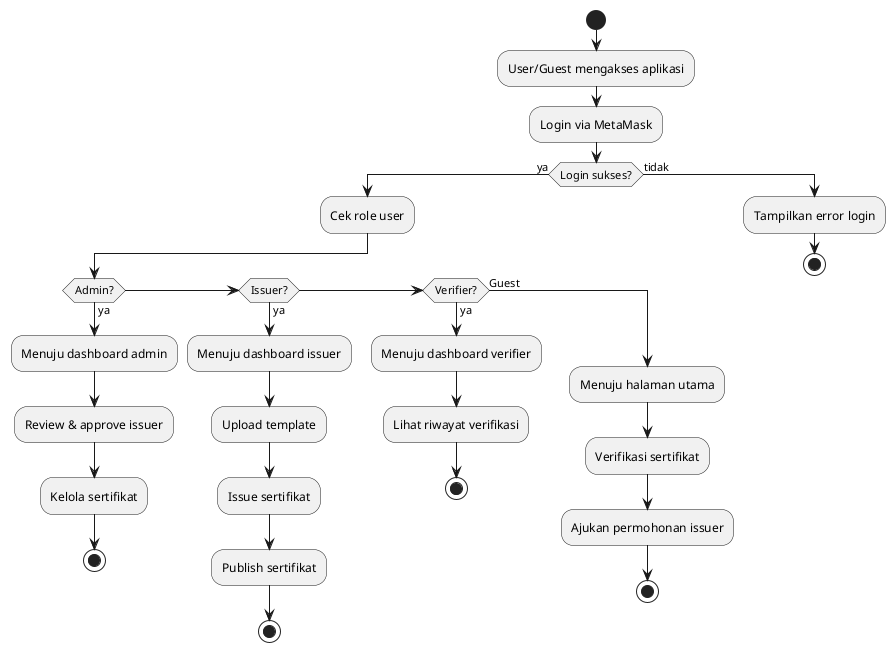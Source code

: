 @startuml
' Activity Diagram Utama Sistem Sertifikat
start
:User/Guest mengakses aplikasi;
:Login via MetaMask;
if (Login sukses?) then (ya)
  :Cek role user;
  if (Admin?) then (ya)
    :Menuju dashboard admin;
    :Review & approve issuer;
    :Kelola sertifikat;
    stop
  elseif (Issuer?) then (ya)
    :Menuju dashboard issuer;
    :Upload template;
    :Issue sertifikat;
    :Publish sertifikat;
    stop
  elseif (Verifier?) then (ya)
    :Menuju dashboard verifier;
    :Lihat riwayat verifikasi;
    stop
  else (Guest)
    :Menuju halaman utama;
    :Verifikasi sertifikat;
    :Ajukan permohonan issuer;
    stop
  endif
else (tidak)
  :Tampilkan error login;
  stop
endif
@enduml 